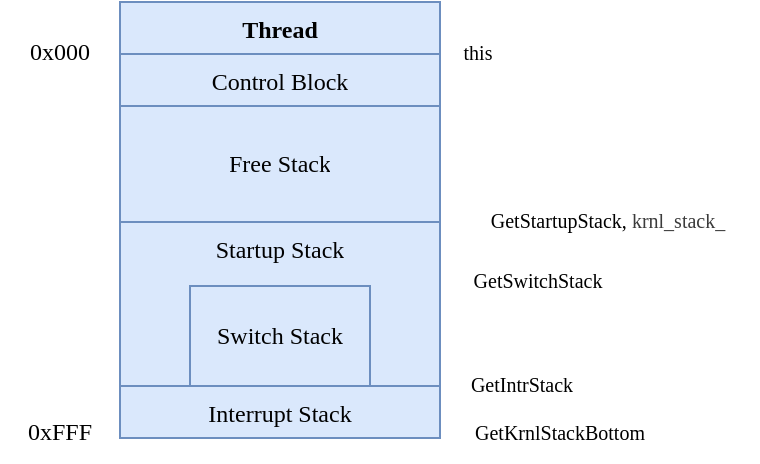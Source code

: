 <mxfile version="24.7.10">
  <diagram name="第 1 页" id="mZOoVYUQxfCn4aUFWIXb">
    <mxGraphModel dx="693" dy="421" grid="1" gridSize="10" guides="1" tooltips="1" connect="1" arrows="1" fold="1" page="1" pageScale="1" pageWidth="827" pageHeight="1169" math="0" shadow="0">
      <root>
        <mxCell id="0" />
        <mxCell id="1" parent="0" />
        <mxCell id="xbcIjfLhWntp8X-Kk373-6" value="Startup Stack" style="text;strokeColor=#6c8ebf;fillColor=#dae8fc;align=center;verticalAlign=top;spacingLeft=4;spacingRight=4;overflow=hidden;rotatable=0;points=[[0,0.5],[1,0.5]];portConstraint=eastwest;whiteSpace=wrap;html=1;fontFamily=Verdana;movable=0;resizable=0;deletable=0;editable=0;locked=1;connectable=0;container=0;" vertex="1" parent="1">
          <mxGeometry x="340" y="440" width="160" height="82" as="geometry" />
        </mxCell>
        <mxCell id="xbcIjfLhWntp8X-Kk373-1" value="Thread" style="swimlane;fontStyle=1;align=center;verticalAlign=top;childLayout=stackLayout;horizontal=1;startSize=26;horizontalStack=0;resizeParent=1;resizeParentMax=0;resizeLast=0;collapsible=1;marginBottom=0;whiteSpace=wrap;html=1;fillColor=#dae8fc;strokeColor=#6c8ebf;fontFamily=Verdana;movable=0;resizable=0;rotatable=0;deletable=0;editable=0;locked=1;connectable=0;container=0;" vertex="1" parent="1">
          <mxGeometry x="340" y="330" width="160" height="218" as="geometry" />
        </mxCell>
        <mxCell id="xbcIjfLhWntp8X-Kk373-12" value="Switch Stack" style="html=1;whiteSpace=wrap;fillColor=#dae8fc;strokeColor=#6c8ebf;fontFamily=Verdana;movable=0;resizable=0;rotatable=0;deletable=0;editable=0;locked=1;connectable=0;container=0;" vertex="1" parent="1">
          <mxGeometry x="375" y="472" width="90" height="50" as="geometry" />
        </mxCell>
        <mxCell id="xbcIjfLhWntp8X-Kk373-14" value="0x000" style="text;html=1;align=center;verticalAlign=middle;whiteSpace=wrap;rounded=0;fontFamily=Verdana;container=0;movable=0;resizable=0;rotatable=0;deletable=0;editable=0;locked=1;connectable=0;" vertex="1" parent="1">
          <mxGeometry x="280" y="340" width="60" height="30" as="geometry" />
        </mxCell>
        <mxCell id="xbcIjfLhWntp8X-Kk373-15" value="0xFFF" style="text;html=1;align=center;verticalAlign=middle;whiteSpace=wrap;rounded=0;fontFamily=Verdana;container=0;movable=0;resizable=0;rotatable=0;deletable=0;editable=0;locked=1;connectable=0;" vertex="1" parent="1">
          <mxGeometry x="280" y="530" width="60" height="30" as="geometry" />
        </mxCell>
        <mxCell id="xbcIjfLhWntp8X-Kk373-16" value="this" style="text;html=1;align=center;verticalAlign=middle;whiteSpace=wrap;rounded=0;fontFamily=Verdana;fontSize=10;horizontal=1;container=0;movable=0;resizable=0;rotatable=0;deletable=0;editable=0;locked=1;connectable=0;" vertex="1" parent="1">
          <mxGeometry x="509" y="340" width="20" height="30" as="geometry" />
        </mxCell>
        <mxCell id="xbcIjfLhWntp8X-Kk373-19" value="GetSwitchStack" style="text;html=1;align=center;verticalAlign=middle;whiteSpace=wrap;rounded=0;fontFamily=Verdana;fontSize=10;horizontal=1;container=0;movable=0;resizable=0;rotatable=0;deletable=0;editable=0;locked=1;connectable=0;" vertex="1" parent="1">
          <mxGeometry x="509" y="454" width="80" height="30" as="geometry" />
        </mxCell>
        <mxCell id="xbcIjfLhWntp8X-Kk373-20" value="GetIntrStack" style="text;html=1;align=center;verticalAlign=middle;whiteSpace=wrap;rounded=0;fontFamily=Verdana;fontSize=10;horizontal=1;container=0;movable=0;resizable=0;rotatable=0;deletable=0;editable=0;locked=1;connectable=0;" vertex="1" parent="1">
          <mxGeometry x="511" y="506" width="60" height="30" as="geometry" />
        </mxCell>
        <mxCell id="xbcIjfLhWntp8X-Kk373-21" value="GetKrnlStackBottom" style="text;html=1;align=center;verticalAlign=middle;whiteSpace=wrap;rounded=0;fontFamily=Verdana;fontSize=10;horizontal=1;container=0;movable=0;resizable=0;rotatable=0;deletable=0;editable=0;locked=1;connectable=0;" vertex="1" parent="1">
          <mxGeometry x="510" y="530" width="100" height="30" as="geometry" />
        </mxCell>
        <mxCell id="xbcIjfLhWntp8X-Kk373-22" value="GetStartupStack,&amp;nbsp;&lt;span style=&quot;background-color: rgb(255, 255, 255); color: rgb(59, 59, 59); font-size: 10px; white-space: pre;&quot;&gt;krnl_stack_&lt;/span&gt;" style="text;html=1;align=center;verticalAlign=middle;whiteSpace=wrap;rounded=0;fontFamily=Verdana;fontSize=10;container=0;movable=0;resizable=0;rotatable=0;deletable=0;editable=0;locked=1;connectable=0;" vertex="1" parent="1">
          <mxGeometry x="509" y="424" width="150" height="30" as="geometry" />
        </mxCell>
        <mxCell id="xbcIjfLhWntp8X-Kk373-2" value="Control Block" style="text;strokeColor=#6c8ebf;fillColor=#dae8fc;align=center;verticalAlign=top;spacingLeft=4;spacingRight=4;overflow=hidden;rotatable=0;points=[[0,0.5],[1,0.5]];portConstraint=eastwest;whiteSpace=wrap;html=1;fontFamily=Verdana;movable=0;resizable=0;deletable=0;editable=0;locked=1;connectable=0;" vertex="1" parent="1">
          <mxGeometry x="340" y="356" width="160" height="26" as="geometry" />
        </mxCell>
        <mxCell id="xbcIjfLhWntp8X-Kk373-4" value="Free Stack" style="text;strokeColor=#6c8ebf;fillColor=#dae8fc;align=center;verticalAlign=middle;spacingLeft=4;spacingRight=4;overflow=hidden;rotatable=0;points=[[0,0.5],[1,0.5]];portConstraint=eastwest;whiteSpace=wrap;html=1;fontFamily=Verdana;labelPosition=center;verticalLabelPosition=middle;movable=0;resizable=0;deletable=0;editable=0;locked=1;connectable=0;" vertex="1" parent="1">
          <mxGeometry x="340" y="382" width="160" height="58" as="geometry" />
        </mxCell>
        <mxCell id="xbcIjfLhWntp8X-Kk373-5" value="Interrupt Stack" style="text;strokeColor=#6c8ebf;fillColor=#dae8fc;align=center;verticalAlign=top;spacingLeft=4;spacingRight=4;overflow=hidden;rotatable=0;points=[[0,0.5],[1,0.5]];portConstraint=eastwest;whiteSpace=wrap;html=1;fontFamily=Verdana;movable=0;resizable=0;deletable=0;editable=0;locked=1;connectable=0;" vertex="1" parent="1">
          <mxGeometry x="340" y="522" width="160" height="26" as="geometry" />
        </mxCell>
      </root>
    </mxGraphModel>
  </diagram>
</mxfile>

